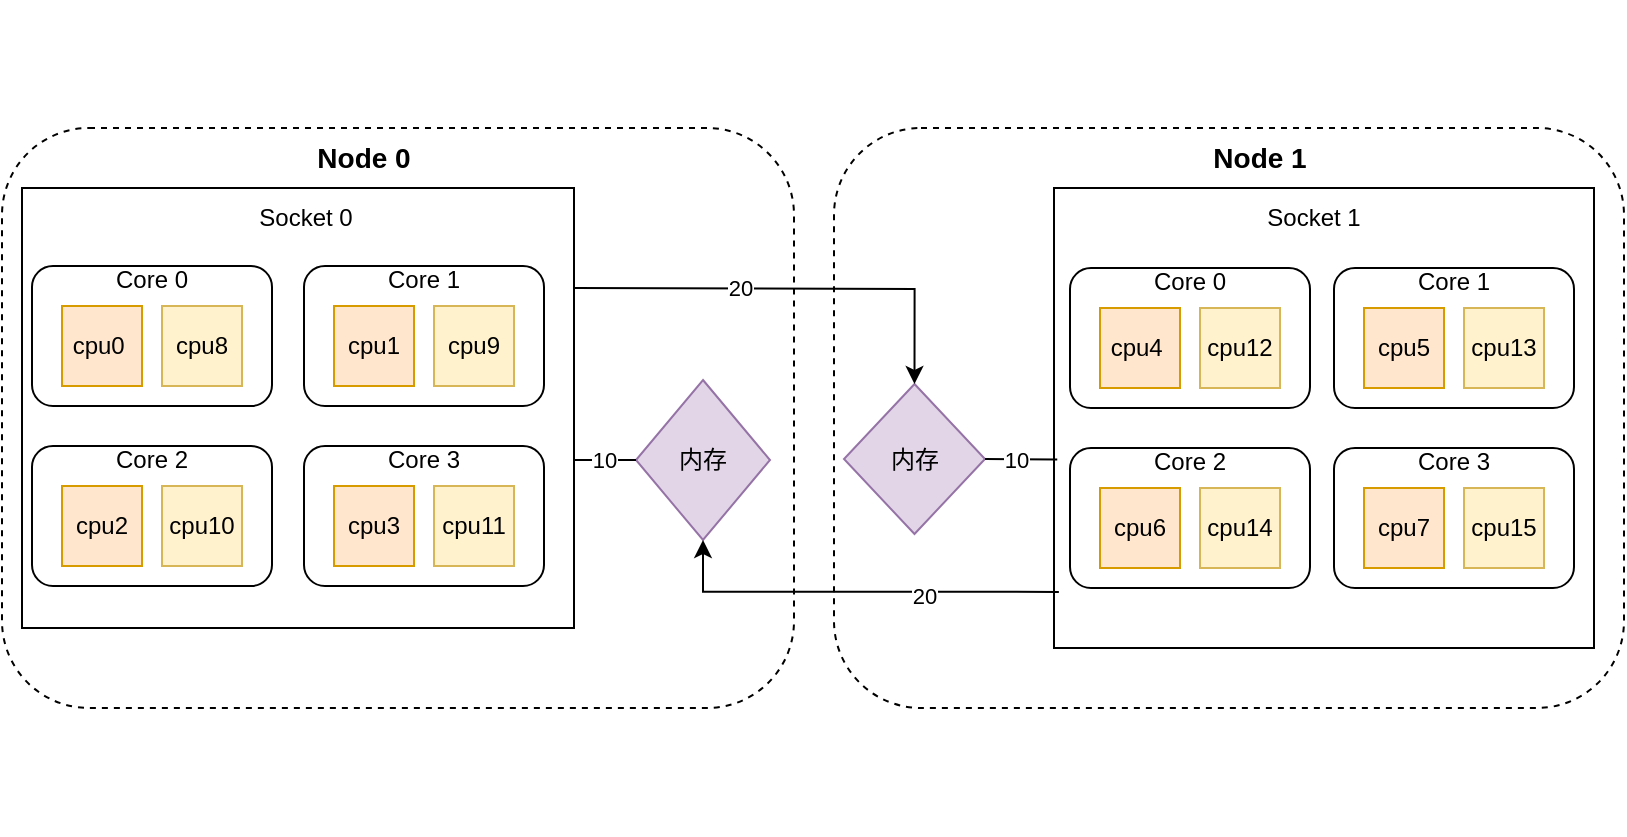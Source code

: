 <mxfile version="21.6.2" type="github">
  <diagram name="第 1 页" id="vF9JEBEptnbXanVi1DID">
    <mxGraphModel dx="1050" dy="1718" grid="1" gridSize="10" guides="1" tooltips="1" connect="1" arrows="1" fold="1" page="1" pageScale="1" pageWidth="827" pageHeight="1169" math="0" shadow="0">
      <root>
        <mxCell id="0" />
        <mxCell id="1" parent="0" />
        <mxCell id="h1K6ifYwcRPTVIkXStoA-62" value="&lt;br&gt;&lt;br&gt;&lt;br&gt;&lt;br&gt;&lt;br&gt;&lt;br&gt;&lt;br&gt;&lt;br&gt;&lt;br&gt;&lt;br&gt;&lt;br&gt;&lt;br&gt;&lt;br&gt;&lt;br&gt;&lt;br&gt;&lt;br&gt;&lt;br&gt;&lt;br&gt;&lt;br&gt;&lt;br&gt;&lt;br&gt;&lt;br&gt;&lt;br&gt;&lt;br&gt;&lt;br&gt;&lt;br&gt;&lt;br&gt;&lt;br&gt;&lt;br&gt;" style="rounded=1;whiteSpace=wrap;html=1;dashed=1;" vertex="1" parent="1">
          <mxGeometry x="420" y="60" width="395" height="290" as="geometry" />
        </mxCell>
        <mxCell id="h1K6ifYwcRPTVIkXStoA-113" value="" style="rounded=0;whiteSpace=wrap;html=1;" vertex="1" parent="1">
          <mxGeometry x="530" y="90" width="270" height="230" as="geometry" />
        </mxCell>
        <mxCell id="h1K6ifYwcRPTVIkXStoA-1" value="&lt;br&gt;&lt;br&gt;&lt;br&gt;&lt;br&gt;&lt;br&gt;&lt;br&gt;&lt;br&gt;&lt;br&gt;&lt;br&gt;&lt;br&gt;&lt;br&gt;&lt;br&gt;&lt;br&gt;&lt;br&gt;&lt;br&gt;&lt;br&gt;&lt;br&gt;&lt;br&gt;&lt;br&gt;&lt;br&gt;&lt;br&gt;&lt;br&gt;&lt;br&gt;&lt;br&gt;&lt;br&gt;&lt;br&gt;&lt;br&gt;&lt;br&gt;&lt;br&gt;" style="rounded=1;whiteSpace=wrap;html=1;dashed=1;" vertex="1" parent="1">
          <mxGeometry x="4" y="60" width="396" height="290" as="geometry" />
        </mxCell>
        <mxCell id="h1K6ifYwcRPTVIkXStoA-109" value="" style="rounded=0;whiteSpace=wrap;html=1;" vertex="1" parent="1">
          <mxGeometry x="14" y="90" width="276" height="220" as="geometry" />
        </mxCell>
        <mxCell id="h1K6ifYwcRPTVIkXStoA-5" value="Core 0&lt;br&gt;&lt;br&gt;&lt;br&gt;&lt;br&gt;&lt;br&gt;" style="rounded=1;whiteSpace=wrap;html=1;" vertex="1" parent="1">
          <mxGeometry x="19" y="129" width="120" height="70" as="geometry" />
        </mxCell>
        <mxCell id="h1K6ifYwcRPTVIkXStoA-3" value="cpu0&amp;nbsp;" style="whiteSpace=wrap;html=1;aspect=fixed;fillColor=#ffe6cc;strokeColor=#d79b00;" vertex="1" parent="1">
          <mxGeometry x="34" y="149" width="40" height="40" as="geometry" />
        </mxCell>
        <mxCell id="h1K6ifYwcRPTVIkXStoA-4" value="cpu8" style="whiteSpace=wrap;html=1;aspect=fixed;fillColor=#fff2cc;strokeColor=#d6b656;" vertex="1" parent="1">
          <mxGeometry x="84" y="149" width="40" height="40" as="geometry" />
        </mxCell>
        <mxCell id="h1K6ifYwcRPTVIkXStoA-10" value="Core 1&lt;br&gt;&lt;br&gt;&lt;br&gt;&lt;br&gt;&lt;br&gt;" style="rounded=1;whiteSpace=wrap;html=1;" vertex="1" parent="1">
          <mxGeometry x="155" y="129" width="120" height="70" as="geometry" />
        </mxCell>
        <mxCell id="h1K6ifYwcRPTVIkXStoA-11" value="cpu1" style="whiteSpace=wrap;html=1;aspect=fixed;fillColor=#ffe6cc;strokeColor=#d79b00;" vertex="1" parent="1">
          <mxGeometry x="170" y="149" width="40" height="40" as="geometry" />
        </mxCell>
        <mxCell id="h1K6ifYwcRPTVIkXStoA-12" value="cpu9" style="whiteSpace=wrap;html=1;aspect=fixed;fillColor=#fff2cc;strokeColor=#d6b656;" vertex="1" parent="1">
          <mxGeometry x="220" y="149" width="40" height="40" as="geometry" />
        </mxCell>
        <mxCell id="h1K6ifYwcRPTVIkXStoA-13" value="Core 2&lt;br&gt;&lt;br&gt;&lt;br&gt;&lt;br&gt;&lt;br&gt;" style="rounded=1;whiteSpace=wrap;html=1;" vertex="1" parent="1">
          <mxGeometry x="19" y="219" width="120" height="70" as="geometry" />
        </mxCell>
        <mxCell id="h1K6ifYwcRPTVIkXStoA-14" value="cpu2" style="whiteSpace=wrap;html=1;aspect=fixed;fillColor=#ffe6cc;strokeColor=#d79b00;" vertex="1" parent="1">
          <mxGeometry x="34" y="239" width="40" height="40" as="geometry" />
        </mxCell>
        <mxCell id="h1K6ifYwcRPTVIkXStoA-15" value="cpu10" style="whiteSpace=wrap;html=1;aspect=fixed;fillColor=#fff2cc;strokeColor=#d6b656;" vertex="1" parent="1">
          <mxGeometry x="84" y="239" width="40" height="40" as="geometry" />
        </mxCell>
        <mxCell id="h1K6ifYwcRPTVIkXStoA-16" value="Core 3&lt;br&gt;&lt;br&gt;&lt;br&gt;&lt;br&gt;&lt;br&gt;" style="rounded=1;whiteSpace=wrap;html=1;" vertex="1" parent="1">
          <mxGeometry x="155" y="219" width="120" height="70" as="geometry" />
        </mxCell>
        <mxCell id="h1K6ifYwcRPTVIkXStoA-17" value="cpu3" style="whiteSpace=wrap;html=1;aspect=fixed;fillColor=#ffe6cc;strokeColor=#d79b00;" vertex="1" parent="1">
          <mxGeometry x="170" y="239" width="40" height="40" as="geometry" />
        </mxCell>
        <mxCell id="h1K6ifYwcRPTVIkXStoA-18" value="cpu11" style="whiteSpace=wrap;html=1;aspect=fixed;fillColor=#fff2cc;strokeColor=#d6b656;" vertex="1" parent="1">
          <mxGeometry x="220" y="239" width="40" height="40" as="geometry" />
        </mxCell>
        <mxCell id="h1K6ifYwcRPTVIkXStoA-61" value="Node 0" style="text;html=1;strokeColor=none;fillColor=none;align=center;verticalAlign=middle;whiteSpace=wrap;rounded=0;fontStyle=1;fontSize=14;" vertex="1" parent="1">
          <mxGeometry x="155" y="60" width="60" height="30" as="geometry" />
        </mxCell>
        <mxCell id="h1K6ifYwcRPTVIkXStoA-63" value="Core 0&lt;br&gt;&lt;br&gt;&lt;br&gt;&lt;br&gt;&lt;br&gt;" style="rounded=1;whiteSpace=wrap;html=1;" vertex="1" parent="1">
          <mxGeometry x="538" y="130" width="120" height="70" as="geometry" />
        </mxCell>
        <mxCell id="h1K6ifYwcRPTVIkXStoA-64" value="cpu4&amp;nbsp;" style="whiteSpace=wrap;html=1;aspect=fixed;fillColor=#ffe6cc;strokeColor=#d79b00;" vertex="1" parent="1">
          <mxGeometry x="553" y="150" width="40" height="40" as="geometry" />
        </mxCell>
        <mxCell id="h1K6ifYwcRPTVIkXStoA-65" value="cpu12" style="whiteSpace=wrap;html=1;aspect=fixed;fillColor=#fff2cc;strokeColor=#d6b656;" vertex="1" parent="1">
          <mxGeometry x="603" y="150" width="40" height="40" as="geometry" />
        </mxCell>
        <mxCell id="h1K6ifYwcRPTVIkXStoA-66" value="Core 1&lt;br&gt;&lt;br&gt;&lt;br&gt;&lt;br&gt;&lt;br&gt;" style="rounded=1;whiteSpace=wrap;html=1;" vertex="1" parent="1">
          <mxGeometry x="670" y="130" width="120" height="70" as="geometry" />
        </mxCell>
        <mxCell id="h1K6ifYwcRPTVIkXStoA-67" value="cpu5" style="whiteSpace=wrap;html=1;aspect=fixed;fillColor=#ffe6cc;strokeColor=#d79b00;" vertex="1" parent="1">
          <mxGeometry x="685" y="150" width="40" height="40" as="geometry" />
        </mxCell>
        <mxCell id="h1K6ifYwcRPTVIkXStoA-68" value="cpu13" style="whiteSpace=wrap;html=1;aspect=fixed;fillColor=#fff2cc;strokeColor=#d6b656;" vertex="1" parent="1">
          <mxGeometry x="735" y="150" width="40" height="40" as="geometry" />
        </mxCell>
        <mxCell id="h1K6ifYwcRPTVIkXStoA-69" value="Core 2&lt;br&gt;&lt;br&gt;&lt;br&gt;&lt;br&gt;&lt;br&gt;" style="rounded=1;whiteSpace=wrap;html=1;" vertex="1" parent="1">
          <mxGeometry x="538" y="220" width="120" height="70" as="geometry" />
        </mxCell>
        <mxCell id="h1K6ifYwcRPTVIkXStoA-70" value="cpu6" style="whiteSpace=wrap;html=1;aspect=fixed;fillColor=#ffe6cc;strokeColor=#d79b00;" vertex="1" parent="1">
          <mxGeometry x="553" y="240" width="40" height="40" as="geometry" />
        </mxCell>
        <mxCell id="h1K6ifYwcRPTVIkXStoA-71" value="cpu14" style="whiteSpace=wrap;html=1;aspect=fixed;fillColor=#fff2cc;strokeColor=#d6b656;" vertex="1" parent="1">
          <mxGeometry x="603" y="240" width="40" height="40" as="geometry" />
        </mxCell>
        <mxCell id="h1K6ifYwcRPTVIkXStoA-72" value="Core 3&lt;br&gt;&lt;br&gt;&lt;br&gt;&lt;br&gt;&lt;br&gt;" style="rounded=1;whiteSpace=wrap;html=1;" vertex="1" parent="1">
          <mxGeometry x="670" y="220" width="120" height="70" as="geometry" />
        </mxCell>
        <mxCell id="h1K6ifYwcRPTVIkXStoA-73" value="cpu7" style="whiteSpace=wrap;html=1;aspect=fixed;fillColor=#ffe6cc;strokeColor=#d79b00;" vertex="1" parent="1">
          <mxGeometry x="685" y="240" width="40" height="40" as="geometry" />
        </mxCell>
        <mxCell id="h1K6ifYwcRPTVIkXStoA-74" value="cpu15" style="whiteSpace=wrap;html=1;aspect=fixed;fillColor=#fff2cc;strokeColor=#d6b656;" vertex="1" parent="1">
          <mxGeometry x="735" y="240" width="40" height="40" as="geometry" />
        </mxCell>
        <mxCell id="h1K6ifYwcRPTVIkXStoA-105" value="Node 1" style="text;html=1;strokeColor=none;fillColor=none;align=center;verticalAlign=middle;whiteSpace=wrap;rounded=0;fontStyle=1;fontSize=14;" vertex="1" parent="1">
          <mxGeometry x="603" y="60" width="60" height="30" as="geometry" />
        </mxCell>
        <mxCell id="h1K6ifYwcRPTVIkXStoA-107" value="内存" style="rhombus;whiteSpace=wrap;html=1;fillColor=#e1d5e7;strokeColor=#9673a6;" vertex="1" parent="1">
          <mxGeometry x="321" y="186" width="67" height="80" as="geometry" />
        </mxCell>
        <mxCell id="h1K6ifYwcRPTVIkXStoA-110" value="Socket 0" style="text;html=1;strokeColor=none;fillColor=none;align=center;verticalAlign=middle;whiteSpace=wrap;rounded=0;" vertex="1" parent="1">
          <mxGeometry x="126" y="90" width="60" height="30" as="geometry" />
        </mxCell>
        <mxCell id="h1K6ifYwcRPTVIkXStoA-114" value="Socket 1" style="text;html=1;strokeColor=none;fillColor=none;align=center;verticalAlign=middle;whiteSpace=wrap;rounded=0;" vertex="1" parent="1">
          <mxGeometry x="630" y="90" width="60" height="30" as="geometry" />
        </mxCell>
        <mxCell id="h1K6ifYwcRPTVIkXStoA-115" value="内存" style="rhombus;whiteSpace=wrap;html=1;fillColor=#e1d5e7;strokeColor=#9673a6;" vertex="1" parent="1">
          <mxGeometry x="425" y="188" width="70.5" height="75" as="geometry" />
        </mxCell>
        <mxCell id="h1K6ifYwcRPTVIkXStoA-116" value="" style="endArrow=none;html=1;rounded=0;entryX=0.006;entryY=0.59;entryDx=0;entryDy=0;entryPerimeter=0;exitX=1;exitY=0.5;exitDx=0;exitDy=0;" edge="1" parent="1" source="h1K6ifYwcRPTVIkXStoA-115" target="h1K6ifYwcRPTVIkXStoA-113">
          <mxGeometry width="50" height="50" relative="1" as="geometry">
            <mxPoint x="390" y="320" as="sourcePoint" />
            <mxPoint x="440" y="270" as="targetPoint" />
          </mxGeometry>
        </mxCell>
        <mxCell id="h1K6ifYwcRPTVIkXStoA-120" value="10" style="edgeLabel;html=1;align=center;verticalAlign=middle;resizable=0;points=[];" vertex="1" connectable="0" parent="h1K6ifYwcRPTVIkXStoA-116">
          <mxGeometry x="-0.13" y="-3" relative="1" as="geometry">
            <mxPoint y="-3" as="offset" />
          </mxGeometry>
        </mxCell>
        <mxCell id="h1K6ifYwcRPTVIkXStoA-118" value="" style="endArrow=none;html=1;rounded=0;entryX=0;entryY=0.5;entryDx=0;entryDy=0;exitX=1;exitY=0.618;exitDx=0;exitDy=0;exitPerimeter=0;" edge="1" parent="1" source="h1K6ifYwcRPTVIkXStoA-109" target="h1K6ifYwcRPTVIkXStoA-107">
          <mxGeometry width="50" height="50" relative="1" as="geometry">
            <mxPoint x="430" y="320" as="sourcePoint" />
            <mxPoint x="480" y="270" as="targetPoint" />
          </mxGeometry>
        </mxCell>
        <mxCell id="h1K6ifYwcRPTVIkXStoA-119" value="10" style="edgeLabel;html=1;align=center;verticalAlign=middle;resizable=0;points=[];" vertex="1" connectable="0" parent="h1K6ifYwcRPTVIkXStoA-118">
          <mxGeometry x="-0.019" relative="1" as="geometry">
            <mxPoint as="offset" />
          </mxGeometry>
        </mxCell>
        <mxCell id="h1K6ifYwcRPTVIkXStoA-122" value="" style="endArrow=classic;html=1;rounded=0;edgeStyle=orthogonalEdgeStyle;entryX=0.5;entryY=0;entryDx=0;entryDy=0;" edge="1" parent="1" target="h1K6ifYwcRPTVIkXStoA-115">
          <mxGeometry width="50" height="50" relative="1" as="geometry">
            <mxPoint x="290" y="140" as="sourcePoint" />
            <mxPoint x="340" y="90" as="targetPoint" />
          </mxGeometry>
        </mxCell>
        <mxCell id="h1K6ifYwcRPTVIkXStoA-123" value="20" style="edgeLabel;html=1;align=center;verticalAlign=middle;resizable=0;points=[];" vertex="1" connectable="0" parent="h1K6ifYwcRPTVIkXStoA-122">
          <mxGeometry x="-0.236" y="-2" relative="1" as="geometry">
            <mxPoint y="-2" as="offset" />
          </mxGeometry>
        </mxCell>
        <mxCell id="h1K6ifYwcRPTVIkXStoA-125" value="" style="endArrow=classic;html=1;rounded=0;exitX=0.009;exitY=0.878;exitDx=0;exitDy=0;exitPerimeter=0;edgeStyle=orthogonalEdgeStyle;entryX=0.5;entryY=1;entryDx=0;entryDy=0;" edge="1" parent="1" source="h1K6ifYwcRPTVIkXStoA-113" target="h1K6ifYwcRPTVIkXStoA-107">
          <mxGeometry width="50" height="50" relative="1" as="geometry">
            <mxPoint x="430" y="320" as="sourcePoint" />
            <mxPoint x="480" y="270" as="targetPoint" />
            <Array as="points">
              <mxPoint x="355" y="292" />
            </Array>
          </mxGeometry>
        </mxCell>
        <mxCell id="h1K6ifYwcRPTVIkXStoA-126" value="20" style="edgeLabel;html=1;align=center;verticalAlign=middle;resizable=0;points=[];" vertex="1" connectable="0" parent="h1K6ifYwcRPTVIkXStoA-125">
          <mxGeometry x="-0.331" y="2" relative="1" as="geometry">
            <mxPoint as="offset" />
          </mxGeometry>
        </mxCell>
      </root>
    </mxGraphModel>
  </diagram>
</mxfile>
